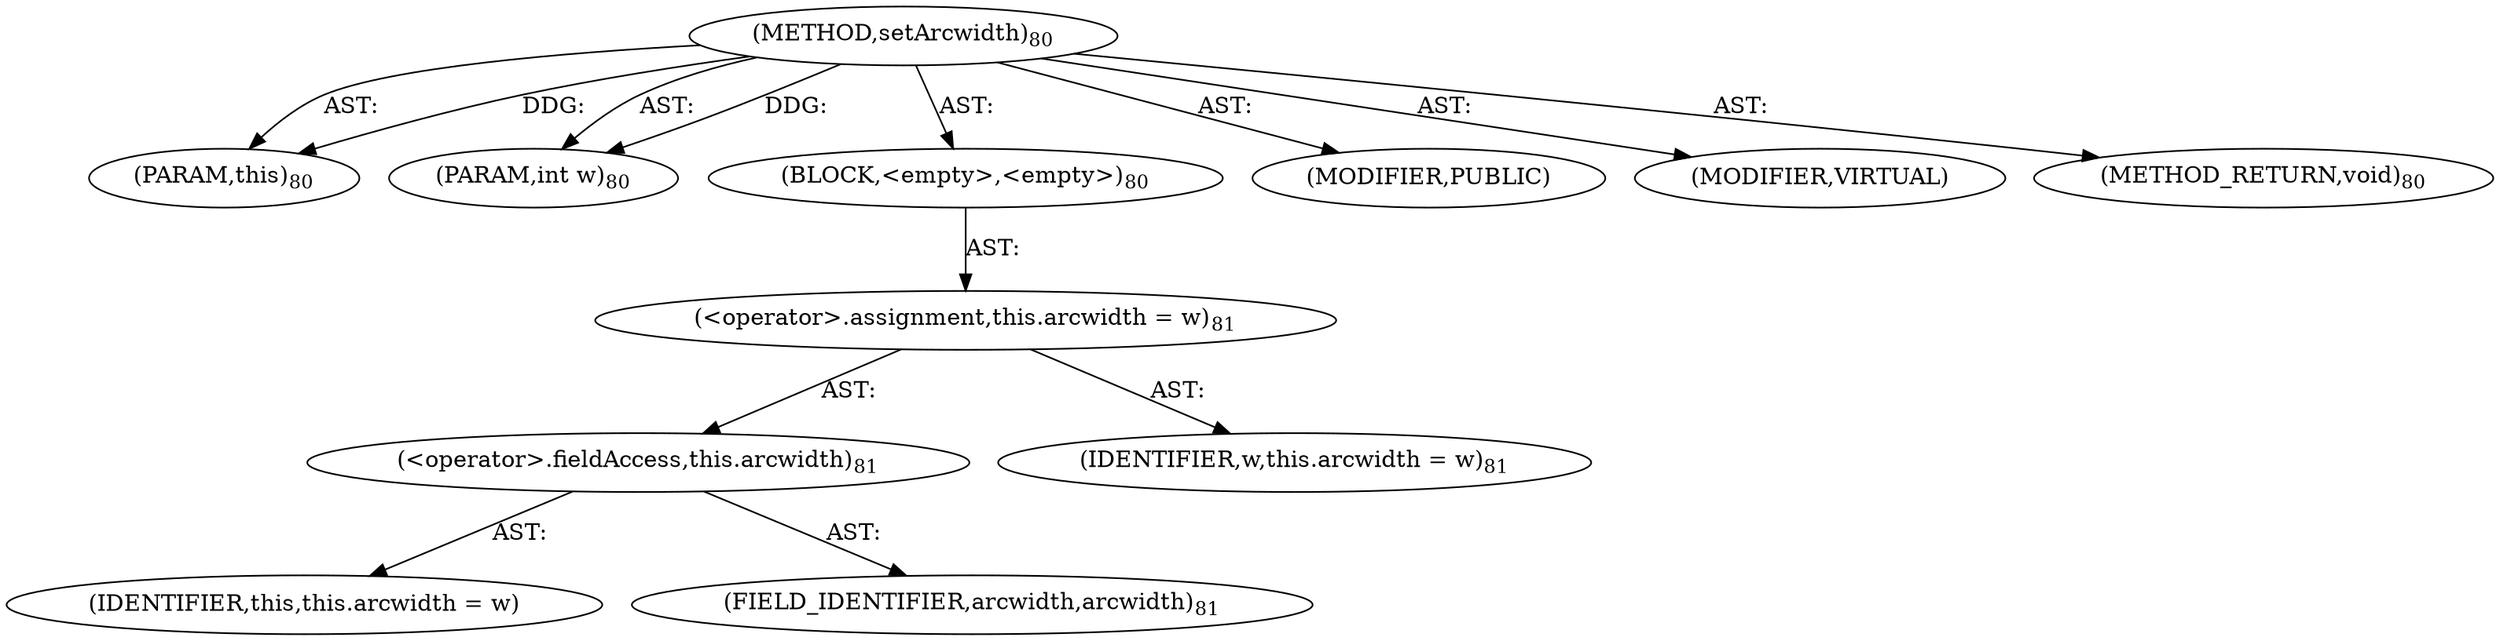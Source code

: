 digraph "setArcwidth" {  
"111669149698" [label = <(METHOD,setArcwidth)<SUB>80</SUB>> ]
"115964116997" [label = <(PARAM,this)<SUB>80</SUB>> ]
"115964116998" [label = <(PARAM,int w)<SUB>80</SUB>> ]
"25769803778" [label = <(BLOCK,&lt;empty&gt;,&lt;empty&gt;)<SUB>80</SUB>> ]
"30064771076" [label = <(&lt;operator&gt;.assignment,this.arcwidth = w)<SUB>81</SUB>> ]
"30064771077" [label = <(&lt;operator&gt;.fieldAccess,this.arcwidth)<SUB>81</SUB>> ]
"68719476741" [label = <(IDENTIFIER,this,this.arcwidth = w)> ]
"55834574850" [label = <(FIELD_IDENTIFIER,arcwidth,arcwidth)<SUB>81</SUB>> ]
"68719476742" [label = <(IDENTIFIER,w,this.arcwidth = w)<SUB>81</SUB>> ]
"133143986184" [label = <(MODIFIER,PUBLIC)> ]
"133143986185" [label = <(MODIFIER,VIRTUAL)> ]
"128849018882" [label = <(METHOD_RETURN,void)<SUB>80</SUB>> ]
  "111669149698" -> "115964116997"  [ label = "AST: "] 
  "111669149698" -> "115964116998"  [ label = "AST: "] 
  "111669149698" -> "25769803778"  [ label = "AST: "] 
  "111669149698" -> "133143986184"  [ label = "AST: "] 
  "111669149698" -> "133143986185"  [ label = "AST: "] 
  "111669149698" -> "128849018882"  [ label = "AST: "] 
  "25769803778" -> "30064771076"  [ label = "AST: "] 
  "30064771076" -> "30064771077"  [ label = "AST: "] 
  "30064771076" -> "68719476742"  [ label = "AST: "] 
  "30064771077" -> "68719476741"  [ label = "AST: "] 
  "30064771077" -> "55834574850"  [ label = "AST: "] 
  "111669149698" -> "115964116997"  [ label = "DDG: "] 
  "111669149698" -> "115964116998"  [ label = "DDG: "] 
}
